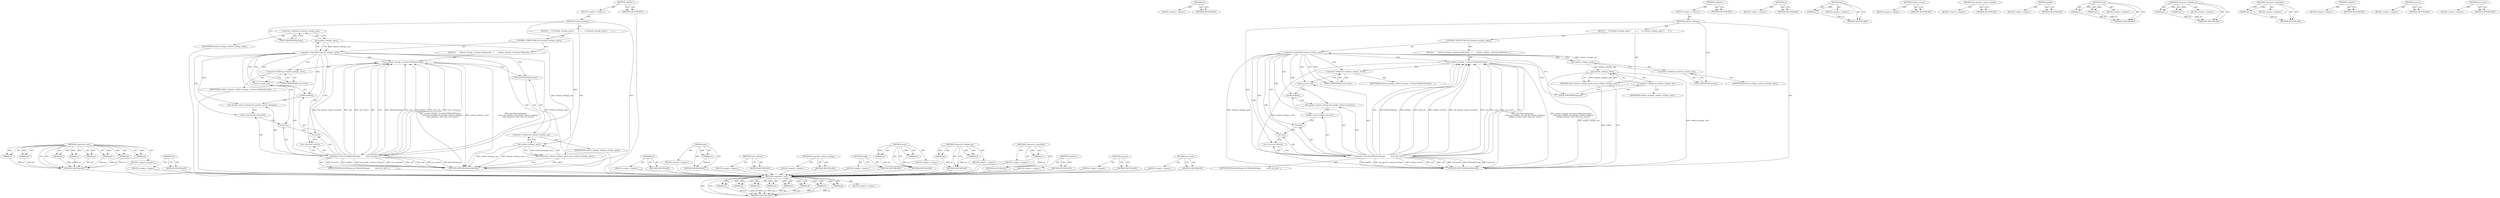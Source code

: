 digraph "cert_store" {
vulnerable_70 [label=<(METHOD,&lt;operator&gt;.new)>];
vulnerable_71 [label=<(PARAM,p1)>];
vulnerable_72 [label=<(PARAM,p2)>];
vulnerable_73 [label=<(PARAM,p3)>];
vulnerable_74 [label=<(PARAM,p4)>];
vulnerable_75 [label=<(PARAM,p5)>];
vulnerable_76 [label=<(PARAM,p6)>];
vulnerable_77 [label=<(PARAM,p7)>];
vulnerable_78 [label=<(PARAM,p8)>];
vulnerable_79 [label=<(BLOCK,&lt;empty&gt;,&lt;empty&gt;)>];
vulnerable_80 [label=<(METHOD_RETURN,ANY)>];
vulnerable_93 [label=<(METHOD,url)>];
vulnerable_94 [label=<(BLOCK,&lt;empty&gt;,&lt;empty&gt;)>];
vulnerable_95 [label=<(METHOD_RETURN,ANY)>];
vulnerable_6 [label=<(METHOD,&lt;global&gt;)<SUB>1</SUB>>];
vulnerable_7 [label=<(BLOCK,&lt;empty&gt;,&lt;empty&gt;)<SUB>1</SUB>>];
vulnerable_8 [label=<(METHOD,website_settings)<SUB>1</SUB>>];
vulnerable_9 [label=<(BLOCK,{
     if (!website_settings_.get()) {
       w...,{
     if (!website_settings_.get()) {
       w...)<SUB>1</SUB>>];
vulnerable_10 [label=<(CONTROL_STRUCTURE,IF,if (!website_settings_.get()))<SUB>2</SUB>>];
vulnerable_11 [label=<(&lt;operator&gt;.logicalNot,!website_settings_.get())<SUB>2</SUB>>];
vulnerable_12 [label=<(get,website_settings_.get())<SUB>2</SUB>>];
vulnerable_13 [label=<(&lt;operator&gt;.fieldAccess,website_settings_.get)<SUB>2</SUB>>];
vulnerable_14 [label=<(IDENTIFIER,website_settings_,website_settings_.get())<SUB>2</SUB>>];
vulnerable_15 [label=<(FIELD_IDENTIFIER,get,get)<SUB>2</SUB>>];
vulnerable_16 [label=<(BLOCK,{
       website_settings_.reset(new WebsiteSet...,{
       website_settings_.reset(new WebsiteSet...)<SUB>2</SUB>>];
vulnerable_17 [label=<(reset,website_settings_.reset(new WebsiteSettings(
  ...)<SUB>3</SUB>>];
vulnerable_18 [label=<(&lt;operator&gt;.fieldAccess,website_settings_.reset)<SUB>3</SUB>>];
vulnerable_19 [label=<(IDENTIFIER,website_settings_,website_settings_.reset(new WebsiteSettings(
  ...)<SUB>3</SUB>>];
vulnerable_20 [label=<(FIELD_IDENTIFIER,reset,reset)<SUB>3</SUB>>];
vulnerable_21 [label=<(&lt;operator&gt;.new,new WebsiteSettings(
           mock_ui(), prof...)<SUB>3</SUB>>];
vulnerable_22 [label=<(IDENTIFIER,WebsiteSettings,new WebsiteSettings(
           mock_ui(), prof...)<SUB>3</SUB>>];
vulnerable_23 [label=<(mock_ui,mock_ui())<SUB>4</SUB>>];
vulnerable_24 [label=<(profile,profile())<SUB>4</SUB>>];
vulnerable_25 [label=<(tab_specific_content_settings,tab_specific_content_settings())<SUB>4</SUB>>];
vulnerable_26 [label=<(infobar_service,infobar_service())<SUB>5</SUB>>];
vulnerable_27 [label=<(url,url())<SUB>5</SUB>>];
vulnerable_28 [label=<(ssl,ssl())<SUB>5</SUB>>];
vulnerable_29 [label=<(cert_store,cert_store())<SUB>5</SUB>>];
vulnerable_30 [label=<(RETURN,return website_settings_.get();,return website_settings_.get();)<SUB>7</SUB>>];
vulnerable_31 [label=<(get,website_settings_.get())<SUB>7</SUB>>];
vulnerable_32 [label=<(&lt;operator&gt;.fieldAccess,website_settings_.get)<SUB>7</SUB>>];
vulnerable_33 [label=<(IDENTIFIER,website_settings_,website_settings_.get())<SUB>7</SUB>>];
vulnerable_34 [label=<(FIELD_IDENTIFIER,get,get)<SUB>7</SUB>>];
vulnerable_35 [label=<(METHOD_RETURN,WebsiteSettings)<SUB>1</SUB>>];
vulnerable_37 [label=<(METHOD_RETURN,ANY)<SUB>1</SUB>>];
vulnerable_96 [label=<(METHOD,ssl)>];
vulnerable_97 [label=<(BLOCK,&lt;empty&gt;,&lt;empty&gt;)>];
vulnerable_98 [label=<(METHOD_RETURN,ANY)>];
vulnerable_56 [label=<(METHOD,get)>];
vulnerable_57 [label=<(PARAM,p1)>];
vulnerable_58 [label=<(BLOCK,&lt;empty&gt;,&lt;empty&gt;)>];
vulnerable_59 [label=<(METHOD_RETURN,ANY)>];
vulnerable_90 [label=<(METHOD,infobar_service)>];
vulnerable_91 [label=<(BLOCK,&lt;empty&gt;,&lt;empty&gt;)>];
vulnerable_92 [label=<(METHOD_RETURN,ANY)>];
vulnerable_87 [label=<(METHOD,tab_specific_content_settings)>];
vulnerable_88 [label=<(BLOCK,&lt;empty&gt;,&lt;empty&gt;)>];
vulnerable_89 [label=<(METHOD_RETURN,ANY)>];
vulnerable_84 [label=<(METHOD,profile)>];
vulnerable_85 [label=<(BLOCK,&lt;empty&gt;,&lt;empty&gt;)>];
vulnerable_86 [label=<(METHOD_RETURN,ANY)>];
vulnerable_65 [label=<(METHOD,reset)>];
vulnerable_66 [label=<(PARAM,p1)>];
vulnerable_67 [label=<(PARAM,p2)>];
vulnerable_68 [label=<(BLOCK,&lt;empty&gt;,&lt;empty&gt;)>];
vulnerable_69 [label=<(METHOD_RETURN,ANY)>];
vulnerable_60 [label=<(METHOD,&lt;operator&gt;.fieldAccess)>];
vulnerable_61 [label=<(PARAM,p1)>];
vulnerable_62 [label=<(PARAM,p2)>];
vulnerable_63 [label=<(BLOCK,&lt;empty&gt;,&lt;empty&gt;)>];
vulnerable_64 [label=<(METHOD_RETURN,ANY)>];
vulnerable_52 [label=<(METHOD,&lt;operator&gt;.logicalNot)>];
vulnerable_53 [label=<(PARAM,p1)>];
vulnerable_54 [label=<(BLOCK,&lt;empty&gt;,&lt;empty&gt;)>];
vulnerable_55 [label=<(METHOD_RETURN,ANY)>];
vulnerable_46 [label=<(METHOD,&lt;global&gt;)<SUB>1</SUB>>];
vulnerable_47 [label=<(BLOCK,&lt;empty&gt;,&lt;empty&gt;)>];
vulnerable_48 [label=<(METHOD_RETURN,ANY)>];
vulnerable_81 [label=<(METHOD,mock_ui)>];
vulnerable_82 [label=<(BLOCK,&lt;empty&gt;,&lt;empty&gt;)>];
vulnerable_83 [label=<(METHOD_RETURN,ANY)>];
vulnerable_99 [label=<(METHOD,cert_store)>];
vulnerable_100 [label=<(BLOCK,&lt;empty&gt;,&lt;empty&gt;)>];
vulnerable_101 [label=<(METHOD_RETURN,ANY)>];
fixed_70 [label=<(METHOD,&lt;operator&gt;.new)>];
fixed_71 [label=<(PARAM,p1)>];
fixed_72 [label=<(PARAM,p2)>];
fixed_73 [label=<(PARAM,p3)>];
fixed_74 [label=<(PARAM,p4)>];
fixed_75 [label=<(PARAM,p5)>];
fixed_76 [label=<(PARAM,p6)>];
fixed_77 [label=<(PARAM,p7)>];
fixed_78 [label=<(PARAM,p8)>];
fixed_79 [label=<(BLOCK,&lt;empty&gt;,&lt;empty&gt;)>];
fixed_80 [label=<(METHOD_RETURN,ANY)>];
fixed_93 [label=<(METHOD,url)>];
fixed_94 [label=<(BLOCK,&lt;empty&gt;,&lt;empty&gt;)>];
fixed_95 [label=<(METHOD_RETURN,ANY)>];
fixed_6 [label=<(METHOD,&lt;global&gt;)<SUB>1</SUB>>];
fixed_7 [label=<(BLOCK,&lt;empty&gt;,&lt;empty&gt;)<SUB>1</SUB>>];
fixed_8 [label=<(METHOD,website_settings)<SUB>1</SUB>>];
fixed_9 [label=<(BLOCK,{
     if (!website_settings_.get()) {
       w...,{
     if (!website_settings_.get()) {
       w...)<SUB>1</SUB>>];
fixed_10 [label=<(CONTROL_STRUCTURE,IF,if (!website_settings_.get()))<SUB>2</SUB>>];
fixed_11 [label=<(&lt;operator&gt;.logicalNot,!website_settings_.get())<SUB>2</SUB>>];
fixed_12 [label=<(get,website_settings_.get())<SUB>2</SUB>>];
fixed_13 [label=<(&lt;operator&gt;.fieldAccess,website_settings_.get)<SUB>2</SUB>>];
fixed_14 [label=<(IDENTIFIER,website_settings_,website_settings_.get())<SUB>2</SUB>>];
fixed_15 [label=<(FIELD_IDENTIFIER,get,get)<SUB>2</SUB>>];
fixed_16 [label=<(BLOCK,{
       website_settings_.reset(new WebsiteSet...,{
       website_settings_.reset(new WebsiteSet...)<SUB>2</SUB>>];
fixed_17 [label=<(reset,website_settings_.reset(new WebsiteSettings(
  ...)<SUB>3</SUB>>];
fixed_18 [label=<(&lt;operator&gt;.fieldAccess,website_settings_.reset)<SUB>3</SUB>>];
fixed_19 [label=<(IDENTIFIER,website_settings_,website_settings_.reset(new WebsiteSettings(
  ...)<SUB>3</SUB>>];
fixed_20 [label=<(FIELD_IDENTIFIER,reset,reset)<SUB>3</SUB>>];
fixed_21 [label=<(&lt;operator&gt;.new,new WebsiteSettings(
           mock_ui(), prof...)<SUB>3</SUB>>];
fixed_22 [label=<(IDENTIFIER,WebsiteSettings,new WebsiteSettings(
           mock_ui(), prof...)<SUB>3</SUB>>];
fixed_23 [label=<(mock_ui,mock_ui())<SUB>4</SUB>>];
fixed_24 [label=<(profile,profile())<SUB>4</SUB>>];
fixed_25 [label=<(tab_specific_content_settings,tab_specific_content_settings())<SUB>4</SUB>>];
fixed_26 [label=<(web_contents,web_contents())<SUB>5</SUB>>];
fixed_27 [label=<(url,url())<SUB>5</SUB>>];
fixed_28 [label=<(ssl,ssl())<SUB>5</SUB>>];
fixed_29 [label=<(cert_store,cert_store())<SUB>5</SUB>>];
fixed_30 [label=<(RETURN,return website_settings_.get();,return website_settings_.get();)<SUB>7</SUB>>];
fixed_31 [label=<(get,website_settings_.get())<SUB>7</SUB>>];
fixed_32 [label=<(&lt;operator&gt;.fieldAccess,website_settings_.get)<SUB>7</SUB>>];
fixed_33 [label=<(IDENTIFIER,website_settings_,website_settings_.get())<SUB>7</SUB>>];
fixed_34 [label=<(FIELD_IDENTIFIER,get,get)<SUB>7</SUB>>];
fixed_35 [label=<(METHOD_RETURN,WebsiteSettings)<SUB>1</SUB>>];
fixed_37 [label=<(METHOD_RETURN,ANY)<SUB>1</SUB>>];
fixed_96 [label=<(METHOD,ssl)>];
fixed_97 [label=<(BLOCK,&lt;empty&gt;,&lt;empty&gt;)>];
fixed_98 [label=<(METHOD_RETURN,ANY)>];
fixed_56 [label=<(METHOD,get)>];
fixed_57 [label=<(PARAM,p1)>];
fixed_58 [label=<(BLOCK,&lt;empty&gt;,&lt;empty&gt;)>];
fixed_59 [label=<(METHOD_RETURN,ANY)>];
fixed_90 [label=<(METHOD,web_contents)>];
fixed_91 [label=<(BLOCK,&lt;empty&gt;,&lt;empty&gt;)>];
fixed_92 [label=<(METHOD_RETURN,ANY)>];
fixed_87 [label=<(METHOD,tab_specific_content_settings)>];
fixed_88 [label=<(BLOCK,&lt;empty&gt;,&lt;empty&gt;)>];
fixed_89 [label=<(METHOD_RETURN,ANY)>];
fixed_84 [label=<(METHOD,profile)>];
fixed_85 [label=<(BLOCK,&lt;empty&gt;,&lt;empty&gt;)>];
fixed_86 [label=<(METHOD_RETURN,ANY)>];
fixed_65 [label=<(METHOD,reset)>];
fixed_66 [label=<(PARAM,p1)>];
fixed_67 [label=<(PARAM,p2)>];
fixed_68 [label=<(BLOCK,&lt;empty&gt;,&lt;empty&gt;)>];
fixed_69 [label=<(METHOD_RETURN,ANY)>];
fixed_60 [label=<(METHOD,&lt;operator&gt;.fieldAccess)>];
fixed_61 [label=<(PARAM,p1)>];
fixed_62 [label=<(PARAM,p2)>];
fixed_63 [label=<(BLOCK,&lt;empty&gt;,&lt;empty&gt;)>];
fixed_64 [label=<(METHOD_RETURN,ANY)>];
fixed_52 [label=<(METHOD,&lt;operator&gt;.logicalNot)>];
fixed_53 [label=<(PARAM,p1)>];
fixed_54 [label=<(BLOCK,&lt;empty&gt;,&lt;empty&gt;)>];
fixed_55 [label=<(METHOD_RETURN,ANY)>];
fixed_46 [label=<(METHOD,&lt;global&gt;)<SUB>1</SUB>>];
fixed_47 [label=<(BLOCK,&lt;empty&gt;,&lt;empty&gt;)>];
fixed_48 [label=<(METHOD_RETURN,ANY)>];
fixed_81 [label=<(METHOD,mock_ui)>];
fixed_82 [label=<(BLOCK,&lt;empty&gt;,&lt;empty&gt;)>];
fixed_83 [label=<(METHOD_RETURN,ANY)>];
fixed_99 [label=<(METHOD,cert_store)>];
fixed_100 [label=<(BLOCK,&lt;empty&gt;,&lt;empty&gt;)>];
fixed_101 [label=<(METHOD_RETURN,ANY)>];
vulnerable_70 -> vulnerable_71  [key=0, label="AST: "];
vulnerable_70 -> vulnerable_71  [key=1, label="DDG: "];
vulnerable_70 -> vulnerable_79  [key=0, label="AST: "];
vulnerable_70 -> vulnerable_72  [key=0, label="AST: "];
vulnerable_70 -> vulnerable_72  [key=1, label="DDG: "];
vulnerable_70 -> vulnerable_80  [key=0, label="AST: "];
vulnerable_70 -> vulnerable_80  [key=1, label="CFG: "];
vulnerable_70 -> vulnerable_73  [key=0, label="AST: "];
vulnerable_70 -> vulnerable_73  [key=1, label="DDG: "];
vulnerable_70 -> vulnerable_74  [key=0, label="AST: "];
vulnerable_70 -> vulnerable_74  [key=1, label="DDG: "];
vulnerable_70 -> vulnerable_75  [key=0, label="AST: "];
vulnerable_70 -> vulnerable_75  [key=1, label="DDG: "];
vulnerable_70 -> vulnerable_76  [key=0, label="AST: "];
vulnerable_70 -> vulnerable_76  [key=1, label="DDG: "];
vulnerable_70 -> vulnerable_77  [key=0, label="AST: "];
vulnerable_70 -> vulnerable_77  [key=1, label="DDG: "];
vulnerable_70 -> vulnerable_78  [key=0, label="AST: "];
vulnerable_70 -> vulnerable_78  [key=1, label="DDG: "];
vulnerable_71 -> vulnerable_80  [key=0, label="DDG: p1"];
vulnerable_72 -> vulnerable_80  [key=0, label="DDG: p2"];
vulnerable_73 -> vulnerable_80  [key=0, label="DDG: p3"];
vulnerable_74 -> vulnerable_80  [key=0, label="DDG: p4"];
vulnerable_75 -> vulnerable_80  [key=0, label="DDG: p5"];
vulnerable_76 -> vulnerable_80  [key=0, label="DDG: p6"];
vulnerable_77 -> vulnerable_80  [key=0, label="DDG: p7"];
vulnerable_78 -> vulnerable_80  [key=0, label="DDG: p8"];
vulnerable_93 -> vulnerable_94  [key=0, label="AST: "];
vulnerable_93 -> vulnerable_95  [key=0, label="AST: "];
vulnerable_93 -> vulnerable_95  [key=1, label="CFG: "];
vulnerable_6 -> vulnerable_7  [key=0, label="AST: "];
vulnerable_6 -> vulnerable_37  [key=0, label="AST: "];
vulnerable_6 -> vulnerable_37  [key=1, label="CFG: "];
vulnerable_7 -> vulnerable_8  [key=0, label="AST: "];
vulnerable_8 -> vulnerable_9  [key=0, label="AST: "];
vulnerable_8 -> vulnerable_35  [key=0, label="AST: "];
vulnerable_8 -> vulnerable_15  [key=0, label="CFG: "];
vulnerable_8 -> vulnerable_21  [key=0, label="DDG: "];
vulnerable_9 -> vulnerable_10  [key=0, label="AST: "];
vulnerable_9 -> vulnerable_30  [key=0, label="AST: "];
vulnerable_10 -> vulnerable_11  [key=0, label="AST: "];
vulnerable_10 -> vulnerable_16  [key=0, label="AST: "];
vulnerable_11 -> vulnerable_12  [key=0, label="AST: "];
vulnerable_11 -> vulnerable_20  [key=0, label="CFG: "];
vulnerable_11 -> vulnerable_20  [key=1, label="CDG: "];
vulnerable_11 -> vulnerable_34  [key=0, label="CFG: "];
vulnerable_11 -> vulnerable_35  [key=0, label="DDG: !website_settings_.get()"];
vulnerable_11 -> vulnerable_24  [key=0, label="CDG: "];
vulnerable_11 -> vulnerable_17  [key=0, label="CDG: "];
vulnerable_11 -> vulnerable_29  [key=0, label="CDG: "];
vulnerable_11 -> vulnerable_21  [key=0, label="CDG: "];
vulnerable_11 -> vulnerable_18  [key=0, label="CDG: "];
vulnerable_11 -> vulnerable_26  [key=0, label="CDG: "];
vulnerable_11 -> vulnerable_23  [key=0, label="CDG: "];
vulnerable_11 -> vulnerable_28  [key=0, label="CDG: "];
vulnerable_11 -> vulnerable_25  [key=0, label="CDG: "];
vulnerable_11 -> vulnerable_27  [key=0, label="CDG: "];
vulnerable_12 -> vulnerable_13  [key=0, label="AST: "];
vulnerable_12 -> vulnerable_11  [key=0, label="CFG: "];
vulnerable_12 -> vulnerable_11  [key=1, label="DDG: website_settings_.get"];
vulnerable_12 -> vulnerable_31  [key=0, label="DDG: website_settings_.get"];
vulnerable_13 -> vulnerable_14  [key=0, label="AST: "];
vulnerable_13 -> vulnerable_15  [key=0, label="AST: "];
vulnerable_13 -> vulnerable_12  [key=0, label="CFG: "];
vulnerable_15 -> vulnerable_13  [key=0, label="CFG: "];
vulnerable_16 -> vulnerable_17  [key=0, label="AST: "];
vulnerable_17 -> vulnerable_18  [key=0, label="AST: "];
vulnerable_17 -> vulnerable_21  [key=0, label="AST: "];
vulnerable_17 -> vulnerable_34  [key=0, label="CFG: "];
vulnerable_17 -> vulnerable_35  [key=0, label="DDG: website_settings_.reset"];
vulnerable_17 -> vulnerable_35  [key=1, label="DDG: new WebsiteSettings(
           mock_ui(), profile(), tab_specific_content_settings(),
          infobar_service(), url(), ssl(), cert_store())"];
vulnerable_17 -> vulnerable_35  [key=2, label="DDG: website_settings_.reset(new WebsiteSettings(
           mock_ui(), profile(), tab_specific_content_settings(),
          infobar_service(), url(), ssl(), cert_store()))"];
vulnerable_18 -> vulnerable_19  [key=0, label="AST: "];
vulnerable_18 -> vulnerable_20  [key=0, label="AST: "];
vulnerable_18 -> vulnerable_23  [key=0, label="CFG: "];
vulnerable_20 -> vulnerable_18  [key=0, label="CFG: "];
vulnerable_21 -> vulnerable_22  [key=0, label="AST: "];
vulnerable_21 -> vulnerable_23  [key=0, label="AST: "];
vulnerable_21 -> vulnerable_24  [key=0, label="AST: "];
vulnerable_21 -> vulnerable_25  [key=0, label="AST: "];
vulnerable_21 -> vulnerable_26  [key=0, label="AST: "];
vulnerable_21 -> vulnerable_27  [key=0, label="AST: "];
vulnerable_21 -> vulnerable_28  [key=0, label="AST: "];
vulnerable_21 -> vulnerable_29  [key=0, label="AST: "];
vulnerable_21 -> vulnerable_17  [key=0, label="CFG: "];
vulnerable_21 -> vulnerable_17  [key=1, label="DDG: WebsiteSettings"];
vulnerable_21 -> vulnerable_17  [key=2, label="DDG: url()"];
vulnerable_21 -> vulnerable_17  [key=3, label="DDG: profile()"];
vulnerable_21 -> vulnerable_17  [key=4, label="DDG: mock_ui()"];
vulnerable_21 -> vulnerable_17  [key=5, label="DDG: infobar_service()"];
vulnerable_21 -> vulnerable_17  [key=6, label="DDG: tab_specific_content_settings()"];
vulnerable_21 -> vulnerable_17  [key=7, label="DDG: ssl()"];
vulnerable_21 -> vulnerable_17  [key=8, label="DDG: cert_store()"];
vulnerable_21 -> vulnerable_35  [key=0, label="DDG: mock_ui()"];
vulnerable_21 -> vulnerable_35  [key=1, label="DDG: profile()"];
vulnerable_21 -> vulnerable_35  [key=2, label="DDG: tab_specific_content_settings()"];
vulnerable_21 -> vulnerable_35  [key=3, label="DDG: infobar_service()"];
vulnerable_21 -> vulnerable_35  [key=4, label="DDG: url()"];
vulnerable_21 -> vulnerable_35  [key=5, label="DDG: ssl()"];
vulnerable_21 -> vulnerable_35  [key=6, label="DDG: cert_store()"];
vulnerable_21 -> vulnerable_35  [key=7, label="DDG: WebsiteSettings"];
vulnerable_23 -> vulnerable_24  [key=0, label="CFG: "];
vulnerable_24 -> vulnerable_25  [key=0, label="CFG: "];
vulnerable_25 -> vulnerable_26  [key=0, label="CFG: "];
vulnerable_26 -> vulnerable_27  [key=0, label="CFG: "];
vulnerable_27 -> vulnerable_28  [key=0, label="CFG: "];
vulnerable_28 -> vulnerable_29  [key=0, label="CFG: "];
vulnerable_29 -> vulnerable_21  [key=0, label="CFG: "];
vulnerable_30 -> vulnerable_31  [key=0, label="AST: "];
vulnerable_30 -> vulnerable_35  [key=0, label="CFG: "];
vulnerable_30 -> vulnerable_35  [key=1, label="DDG: &lt;RET&gt;"];
vulnerable_31 -> vulnerable_32  [key=0, label="AST: "];
vulnerable_31 -> vulnerable_30  [key=0, label="CFG: "];
vulnerable_31 -> vulnerable_30  [key=1, label="DDG: website_settings_.get()"];
vulnerable_31 -> vulnerable_35  [key=0, label="DDG: website_settings_.get"];
vulnerable_31 -> vulnerable_35  [key=1, label="DDG: website_settings_.get()"];
vulnerable_32 -> vulnerable_33  [key=0, label="AST: "];
vulnerable_32 -> vulnerable_34  [key=0, label="AST: "];
vulnerable_32 -> vulnerable_31  [key=0, label="CFG: "];
vulnerable_34 -> vulnerable_32  [key=0, label="CFG: "];
vulnerable_96 -> vulnerable_97  [key=0, label="AST: "];
vulnerable_96 -> vulnerable_98  [key=0, label="AST: "];
vulnerable_96 -> vulnerable_98  [key=1, label="CFG: "];
vulnerable_56 -> vulnerable_57  [key=0, label="AST: "];
vulnerable_56 -> vulnerable_57  [key=1, label="DDG: "];
vulnerable_56 -> vulnerable_58  [key=0, label="AST: "];
vulnerable_56 -> vulnerable_59  [key=0, label="AST: "];
vulnerable_56 -> vulnerable_59  [key=1, label="CFG: "];
vulnerable_57 -> vulnerable_59  [key=0, label="DDG: p1"];
vulnerable_90 -> vulnerable_91  [key=0, label="AST: "];
vulnerable_90 -> vulnerable_92  [key=0, label="AST: "];
vulnerable_90 -> vulnerable_92  [key=1, label="CFG: "];
vulnerable_87 -> vulnerable_88  [key=0, label="AST: "];
vulnerable_87 -> vulnerable_89  [key=0, label="AST: "];
vulnerable_87 -> vulnerable_89  [key=1, label="CFG: "];
vulnerable_84 -> vulnerable_85  [key=0, label="AST: "];
vulnerable_84 -> vulnerable_86  [key=0, label="AST: "];
vulnerable_84 -> vulnerable_86  [key=1, label="CFG: "];
vulnerable_65 -> vulnerable_66  [key=0, label="AST: "];
vulnerable_65 -> vulnerable_66  [key=1, label="DDG: "];
vulnerable_65 -> vulnerable_68  [key=0, label="AST: "];
vulnerable_65 -> vulnerable_67  [key=0, label="AST: "];
vulnerable_65 -> vulnerable_67  [key=1, label="DDG: "];
vulnerable_65 -> vulnerable_69  [key=0, label="AST: "];
vulnerable_65 -> vulnerable_69  [key=1, label="CFG: "];
vulnerable_66 -> vulnerable_69  [key=0, label="DDG: p1"];
vulnerable_67 -> vulnerable_69  [key=0, label="DDG: p2"];
vulnerable_60 -> vulnerable_61  [key=0, label="AST: "];
vulnerable_60 -> vulnerable_61  [key=1, label="DDG: "];
vulnerable_60 -> vulnerable_63  [key=0, label="AST: "];
vulnerable_60 -> vulnerable_62  [key=0, label="AST: "];
vulnerable_60 -> vulnerable_62  [key=1, label="DDG: "];
vulnerable_60 -> vulnerable_64  [key=0, label="AST: "];
vulnerable_60 -> vulnerable_64  [key=1, label="CFG: "];
vulnerable_61 -> vulnerable_64  [key=0, label="DDG: p1"];
vulnerable_62 -> vulnerable_64  [key=0, label="DDG: p2"];
vulnerable_52 -> vulnerable_53  [key=0, label="AST: "];
vulnerable_52 -> vulnerable_53  [key=1, label="DDG: "];
vulnerable_52 -> vulnerable_54  [key=0, label="AST: "];
vulnerable_52 -> vulnerable_55  [key=0, label="AST: "];
vulnerable_52 -> vulnerable_55  [key=1, label="CFG: "];
vulnerable_53 -> vulnerable_55  [key=0, label="DDG: p1"];
vulnerable_46 -> vulnerable_47  [key=0, label="AST: "];
vulnerable_46 -> vulnerable_48  [key=0, label="AST: "];
vulnerable_46 -> vulnerable_48  [key=1, label="CFG: "];
vulnerable_81 -> vulnerable_82  [key=0, label="AST: "];
vulnerable_81 -> vulnerable_83  [key=0, label="AST: "];
vulnerable_81 -> vulnerable_83  [key=1, label="CFG: "];
vulnerable_99 -> vulnerable_100  [key=0, label="AST: "];
vulnerable_99 -> vulnerable_101  [key=0, label="AST: "];
vulnerable_99 -> vulnerable_101  [key=1, label="CFG: "];
fixed_70 -> fixed_71  [key=0, label="AST: "];
fixed_70 -> fixed_71  [key=1, label="DDG: "];
fixed_70 -> fixed_79  [key=0, label="AST: "];
fixed_70 -> fixed_72  [key=0, label="AST: "];
fixed_70 -> fixed_72  [key=1, label="DDG: "];
fixed_70 -> fixed_80  [key=0, label="AST: "];
fixed_70 -> fixed_80  [key=1, label="CFG: "];
fixed_70 -> fixed_73  [key=0, label="AST: "];
fixed_70 -> fixed_73  [key=1, label="DDG: "];
fixed_70 -> fixed_74  [key=0, label="AST: "];
fixed_70 -> fixed_74  [key=1, label="DDG: "];
fixed_70 -> fixed_75  [key=0, label="AST: "];
fixed_70 -> fixed_75  [key=1, label="DDG: "];
fixed_70 -> fixed_76  [key=0, label="AST: "];
fixed_70 -> fixed_76  [key=1, label="DDG: "];
fixed_70 -> fixed_77  [key=0, label="AST: "];
fixed_70 -> fixed_77  [key=1, label="DDG: "];
fixed_70 -> fixed_78  [key=0, label="AST: "];
fixed_70 -> fixed_78  [key=1, label="DDG: "];
fixed_71 -> fixed_80  [key=0, label="DDG: p1"];
fixed_72 -> fixed_80  [key=0, label="DDG: p2"];
fixed_73 -> fixed_80  [key=0, label="DDG: p3"];
fixed_74 -> fixed_80  [key=0, label="DDG: p4"];
fixed_75 -> fixed_80  [key=0, label="DDG: p5"];
fixed_76 -> fixed_80  [key=0, label="DDG: p6"];
fixed_77 -> fixed_80  [key=0, label="DDG: p7"];
fixed_78 -> fixed_80  [key=0, label="DDG: p8"];
fixed_79 -> vulnerable_70  [key=0];
fixed_80 -> vulnerable_70  [key=0];
fixed_93 -> fixed_94  [key=0, label="AST: "];
fixed_93 -> fixed_95  [key=0, label="AST: "];
fixed_93 -> fixed_95  [key=1, label="CFG: "];
fixed_94 -> vulnerable_70  [key=0];
fixed_95 -> vulnerable_70  [key=0];
fixed_6 -> fixed_7  [key=0, label="AST: "];
fixed_6 -> fixed_37  [key=0, label="AST: "];
fixed_6 -> fixed_37  [key=1, label="CFG: "];
fixed_7 -> fixed_8  [key=0, label="AST: "];
fixed_8 -> fixed_9  [key=0, label="AST: "];
fixed_8 -> fixed_35  [key=0, label="AST: "];
fixed_8 -> fixed_15  [key=0, label="CFG: "];
fixed_8 -> fixed_21  [key=0, label="DDG: "];
fixed_9 -> fixed_10  [key=0, label="AST: "];
fixed_9 -> fixed_30  [key=0, label="AST: "];
fixed_10 -> fixed_11  [key=0, label="AST: "];
fixed_10 -> fixed_16  [key=0, label="AST: "];
fixed_11 -> fixed_12  [key=0, label="AST: "];
fixed_11 -> fixed_20  [key=0, label="CFG: "];
fixed_11 -> fixed_20  [key=1, label="CDG: "];
fixed_11 -> fixed_34  [key=0, label="CFG: "];
fixed_11 -> fixed_35  [key=0, label="DDG: !website_settings_.get()"];
fixed_11 -> fixed_24  [key=0, label="CDG: "];
fixed_11 -> fixed_17  [key=0, label="CDG: "];
fixed_11 -> fixed_29  [key=0, label="CDG: "];
fixed_11 -> fixed_21  [key=0, label="CDG: "];
fixed_11 -> fixed_18  [key=0, label="CDG: "];
fixed_11 -> fixed_26  [key=0, label="CDG: "];
fixed_11 -> fixed_23  [key=0, label="CDG: "];
fixed_11 -> fixed_28  [key=0, label="CDG: "];
fixed_11 -> fixed_25  [key=0, label="CDG: "];
fixed_11 -> fixed_27  [key=0, label="CDG: "];
fixed_12 -> fixed_13  [key=0, label="AST: "];
fixed_12 -> fixed_11  [key=0, label="CFG: "];
fixed_12 -> fixed_11  [key=1, label="DDG: website_settings_.get"];
fixed_12 -> fixed_31  [key=0, label="DDG: website_settings_.get"];
fixed_13 -> fixed_14  [key=0, label="AST: "];
fixed_13 -> fixed_15  [key=0, label="AST: "];
fixed_13 -> fixed_12  [key=0, label="CFG: "];
fixed_14 -> vulnerable_70  [key=0];
fixed_15 -> fixed_13  [key=0, label="CFG: "];
fixed_16 -> fixed_17  [key=0, label="AST: "];
fixed_17 -> fixed_18  [key=0, label="AST: "];
fixed_17 -> fixed_21  [key=0, label="AST: "];
fixed_17 -> fixed_34  [key=0, label="CFG: "];
fixed_17 -> fixed_35  [key=0, label="DDG: website_settings_.reset"];
fixed_17 -> fixed_35  [key=1, label="DDG: new WebsiteSettings(
           mock_ui(), profile(), tab_specific_content_settings(),
          web_contents(), url(), ssl(), cert_store())"];
fixed_17 -> fixed_35  [key=2, label="DDG: website_settings_.reset(new WebsiteSettings(
           mock_ui(), profile(), tab_specific_content_settings(),
          web_contents(), url(), ssl(), cert_store()))"];
fixed_18 -> fixed_19  [key=0, label="AST: "];
fixed_18 -> fixed_20  [key=0, label="AST: "];
fixed_18 -> fixed_23  [key=0, label="CFG: "];
fixed_19 -> vulnerable_70  [key=0];
fixed_20 -> fixed_18  [key=0, label="CFG: "];
fixed_21 -> fixed_22  [key=0, label="AST: "];
fixed_21 -> fixed_23  [key=0, label="AST: "];
fixed_21 -> fixed_24  [key=0, label="AST: "];
fixed_21 -> fixed_25  [key=0, label="AST: "];
fixed_21 -> fixed_26  [key=0, label="AST: "];
fixed_21 -> fixed_27  [key=0, label="AST: "];
fixed_21 -> fixed_28  [key=0, label="AST: "];
fixed_21 -> fixed_29  [key=0, label="AST: "];
fixed_21 -> fixed_17  [key=0, label="CFG: "];
fixed_21 -> fixed_17  [key=1, label="DDG: WebsiteSettings"];
fixed_21 -> fixed_17  [key=2, label="DDG: url()"];
fixed_21 -> fixed_17  [key=3, label="DDG: profile()"];
fixed_21 -> fixed_17  [key=4, label="DDG: mock_ui()"];
fixed_21 -> fixed_17  [key=5, label="DDG: web_contents()"];
fixed_21 -> fixed_17  [key=6, label="DDG: tab_specific_content_settings()"];
fixed_21 -> fixed_17  [key=7, label="DDG: ssl()"];
fixed_21 -> fixed_17  [key=8, label="DDG: cert_store()"];
fixed_21 -> fixed_35  [key=0, label="DDG: mock_ui()"];
fixed_21 -> fixed_35  [key=1, label="DDG: profile()"];
fixed_21 -> fixed_35  [key=2, label="DDG: tab_specific_content_settings()"];
fixed_21 -> fixed_35  [key=3, label="DDG: web_contents()"];
fixed_21 -> fixed_35  [key=4, label="DDG: url()"];
fixed_21 -> fixed_35  [key=5, label="DDG: ssl()"];
fixed_21 -> fixed_35  [key=6, label="DDG: cert_store()"];
fixed_21 -> fixed_35  [key=7, label="DDG: WebsiteSettings"];
fixed_22 -> vulnerable_70  [key=0];
fixed_23 -> fixed_24  [key=0, label="CFG: "];
fixed_24 -> fixed_25  [key=0, label="CFG: "];
fixed_25 -> fixed_26  [key=0, label="CFG: "];
fixed_26 -> fixed_27  [key=0, label="CFG: "];
fixed_27 -> fixed_28  [key=0, label="CFG: "];
fixed_28 -> fixed_29  [key=0, label="CFG: "];
fixed_29 -> fixed_21  [key=0, label="CFG: "];
fixed_30 -> fixed_31  [key=0, label="AST: "];
fixed_30 -> fixed_35  [key=0, label="CFG: "];
fixed_30 -> fixed_35  [key=1, label="DDG: &lt;RET&gt;"];
fixed_31 -> fixed_32  [key=0, label="AST: "];
fixed_31 -> fixed_30  [key=0, label="CFG: "];
fixed_31 -> fixed_30  [key=1, label="DDG: website_settings_.get()"];
fixed_31 -> fixed_35  [key=0, label="DDG: website_settings_.get"];
fixed_31 -> fixed_35  [key=1, label="DDG: website_settings_.get()"];
fixed_32 -> fixed_33  [key=0, label="AST: "];
fixed_32 -> fixed_34  [key=0, label="AST: "];
fixed_32 -> fixed_31  [key=0, label="CFG: "];
fixed_33 -> vulnerable_70  [key=0];
fixed_34 -> fixed_32  [key=0, label="CFG: "];
fixed_35 -> vulnerable_70  [key=0];
fixed_37 -> vulnerable_70  [key=0];
fixed_96 -> fixed_97  [key=0, label="AST: "];
fixed_96 -> fixed_98  [key=0, label="AST: "];
fixed_96 -> fixed_98  [key=1, label="CFG: "];
fixed_97 -> vulnerable_70  [key=0];
fixed_98 -> vulnerable_70  [key=0];
fixed_56 -> fixed_57  [key=0, label="AST: "];
fixed_56 -> fixed_57  [key=1, label="DDG: "];
fixed_56 -> fixed_58  [key=0, label="AST: "];
fixed_56 -> fixed_59  [key=0, label="AST: "];
fixed_56 -> fixed_59  [key=1, label="CFG: "];
fixed_57 -> fixed_59  [key=0, label="DDG: p1"];
fixed_58 -> vulnerable_70  [key=0];
fixed_59 -> vulnerable_70  [key=0];
fixed_90 -> fixed_91  [key=0, label="AST: "];
fixed_90 -> fixed_92  [key=0, label="AST: "];
fixed_90 -> fixed_92  [key=1, label="CFG: "];
fixed_91 -> vulnerable_70  [key=0];
fixed_92 -> vulnerable_70  [key=0];
fixed_87 -> fixed_88  [key=0, label="AST: "];
fixed_87 -> fixed_89  [key=0, label="AST: "];
fixed_87 -> fixed_89  [key=1, label="CFG: "];
fixed_88 -> vulnerable_70  [key=0];
fixed_89 -> vulnerable_70  [key=0];
fixed_84 -> fixed_85  [key=0, label="AST: "];
fixed_84 -> fixed_86  [key=0, label="AST: "];
fixed_84 -> fixed_86  [key=1, label="CFG: "];
fixed_85 -> vulnerable_70  [key=0];
fixed_86 -> vulnerable_70  [key=0];
fixed_65 -> fixed_66  [key=0, label="AST: "];
fixed_65 -> fixed_66  [key=1, label="DDG: "];
fixed_65 -> fixed_68  [key=0, label="AST: "];
fixed_65 -> fixed_67  [key=0, label="AST: "];
fixed_65 -> fixed_67  [key=1, label="DDG: "];
fixed_65 -> fixed_69  [key=0, label="AST: "];
fixed_65 -> fixed_69  [key=1, label="CFG: "];
fixed_66 -> fixed_69  [key=0, label="DDG: p1"];
fixed_67 -> fixed_69  [key=0, label="DDG: p2"];
fixed_68 -> vulnerable_70  [key=0];
fixed_69 -> vulnerable_70  [key=0];
fixed_60 -> fixed_61  [key=0, label="AST: "];
fixed_60 -> fixed_61  [key=1, label="DDG: "];
fixed_60 -> fixed_63  [key=0, label="AST: "];
fixed_60 -> fixed_62  [key=0, label="AST: "];
fixed_60 -> fixed_62  [key=1, label="DDG: "];
fixed_60 -> fixed_64  [key=0, label="AST: "];
fixed_60 -> fixed_64  [key=1, label="CFG: "];
fixed_61 -> fixed_64  [key=0, label="DDG: p1"];
fixed_62 -> fixed_64  [key=0, label="DDG: p2"];
fixed_63 -> vulnerable_70  [key=0];
fixed_64 -> vulnerable_70  [key=0];
fixed_52 -> fixed_53  [key=0, label="AST: "];
fixed_52 -> fixed_53  [key=1, label="DDG: "];
fixed_52 -> fixed_54  [key=0, label="AST: "];
fixed_52 -> fixed_55  [key=0, label="AST: "];
fixed_52 -> fixed_55  [key=1, label="CFG: "];
fixed_53 -> fixed_55  [key=0, label="DDG: p1"];
fixed_54 -> vulnerable_70  [key=0];
fixed_55 -> vulnerable_70  [key=0];
fixed_46 -> fixed_47  [key=0, label="AST: "];
fixed_46 -> fixed_48  [key=0, label="AST: "];
fixed_46 -> fixed_48  [key=1, label="CFG: "];
fixed_47 -> vulnerable_70  [key=0];
fixed_48 -> vulnerable_70  [key=0];
fixed_81 -> fixed_82  [key=0, label="AST: "];
fixed_81 -> fixed_83  [key=0, label="AST: "];
fixed_81 -> fixed_83  [key=1, label="CFG: "];
fixed_82 -> vulnerable_70  [key=0];
fixed_83 -> vulnerable_70  [key=0];
fixed_99 -> fixed_100  [key=0, label="AST: "];
fixed_99 -> fixed_101  [key=0, label="AST: "];
fixed_99 -> fixed_101  [key=1, label="CFG: "];
fixed_100 -> vulnerable_70  [key=0];
fixed_101 -> vulnerable_70  [key=0];
}
